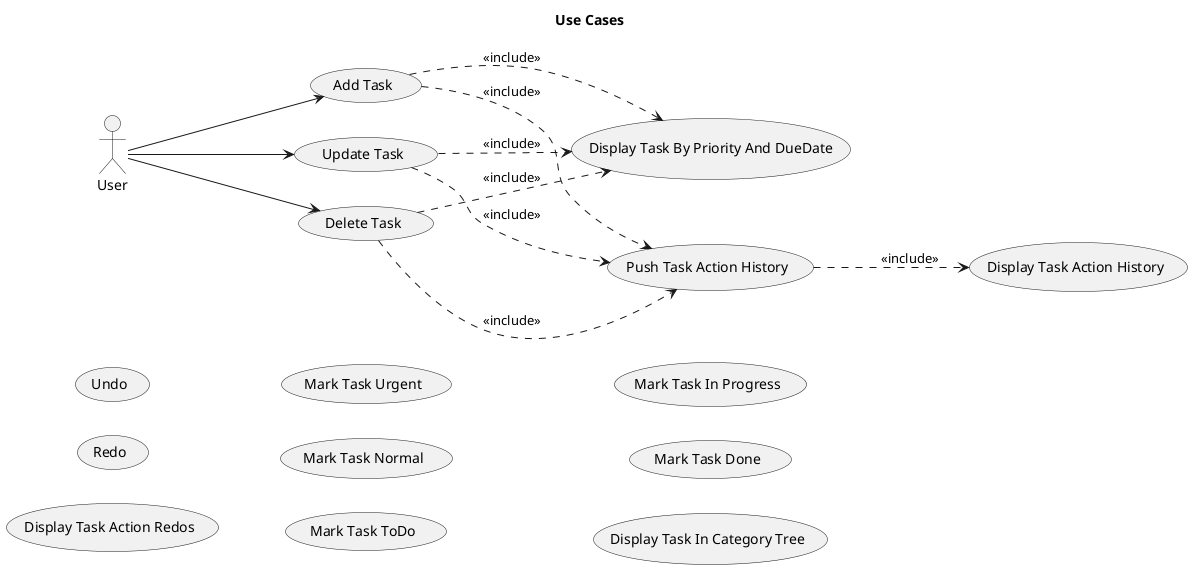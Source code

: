 @startuml UseCases
    left to right direction
    title Use Cases

actor User

usecase "Add Task" as UC101
usecase "Update Task" as UC102
usecase "Delete Task" as UC103
usecase "Display Task By Priority And DueDate" as UC104

usecase "Push Task Action History" as UC201
usecase "Undo" as UC202
usecase "Redo" as UC203
usecase "Display Task Action History" as UC204
usecase "Display Task Action Redos" as UC205

usecase "Mark Task Urgent" as UC301
usecase "Mark Task Normal" as UC302

usecase "Mark Task ToDo" as UC402
usecase "Mark Task In Progress" as UC403
usecase "Mark Task Done" as UC404

usecase "Display Task In Category Tree" as UC501

User --> UC101
    UC101 ..> UC104 : <<include>>
    UC101 ..> UC201 : <<include>>
User --> UC102
    UC102 ..> UC104 : <<include>>
    UC102 ..> UC201 : <<include>>
User --> UC103
    UC103 ..> UC104 : <<include>>
    UC103 ..> UC201 : <<include>>
    
    UC201 ..> UC204 : <<include>>
@enduml